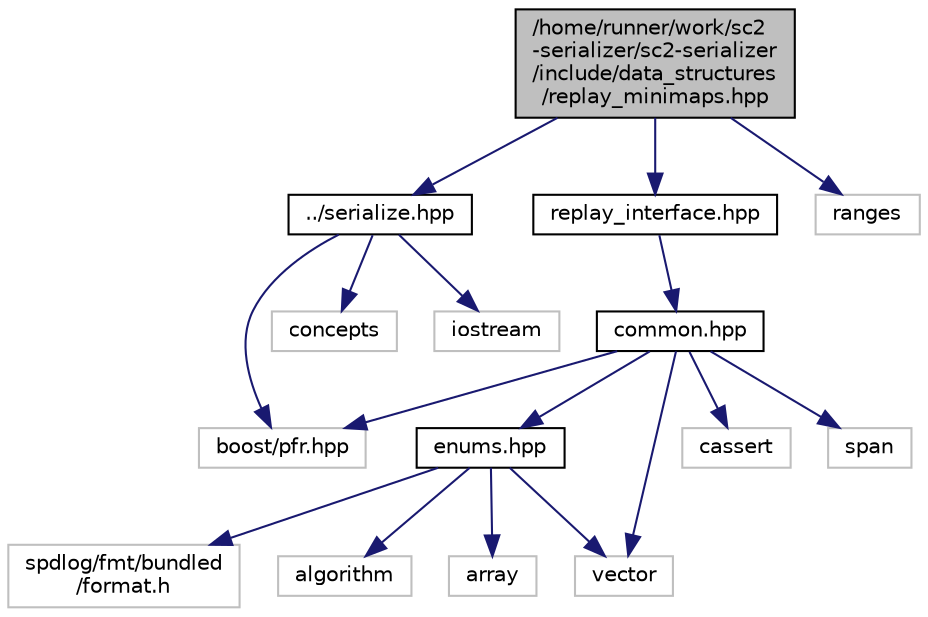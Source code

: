 digraph "/home/runner/work/sc2-serializer/sc2-serializer/include/data_structures/replay_minimaps.hpp"
{
 // LATEX_PDF_SIZE
  edge [fontname="Helvetica",fontsize="10",labelfontname="Helvetica",labelfontsize="10"];
  node [fontname="Helvetica",fontsize="10",shape=record];
  Node1 [label="/home/runner/work/sc2\l-serializer/sc2-serializer\l/include/data_structures\l/replay_minimaps.hpp",height=0.2,width=0.4,color="black", fillcolor="grey75", style="filled", fontcolor="black",tooltip="Replay observation data that only contains scalar (score and economy) and minimap data...."];
  Node1 -> Node2 [color="midnightblue",fontsize="10",style="solid",fontname="Helvetica"];
  Node2 [label="../serialize.hpp",height=0.2,width=0.4,color="black", fillcolor="white", style="filled",URL="$d1/d31/serialize_8hpp.html",tooltip="Generic Serialisation and Deserialisation Methods. A combination of C++20 Concepts and Requires claus..."];
  Node2 -> Node3 [color="midnightblue",fontsize="10",style="solid",fontname="Helvetica"];
  Node3 [label="boost/pfr.hpp",height=0.2,width=0.4,color="grey75", fillcolor="white", style="filled",tooltip=" "];
  Node2 -> Node4 [color="midnightblue",fontsize="10",style="solid",fontname="Helvetica"];
  Node4 [label="concepts",height=0.2,width=0.4,color="grey75", fillcolor="white", style="filled",tooltip=" "];
  Node2 -> Node5 [color="midnightblue",fontsize="10",style="solid",fontname="Helvetica"];
  Node5 [label="iostream",height=0.2,width=0.4,color="grey75", fillcolor="white", style="filled",tooltip=" "];
  Node1 -> Node6 [color="midnightblue",fontsize="10",style="solid",fontname="Helvetica"];
  Node6 [label="replay_interface.hpp",height=0.2,width=0.4,color="black", fillcolor="white", style="filled",URL="$d0/d04/replay__interface_8hpp.html",tooltip="Common interface and utilities for replay data structures."];
  Node6 -> Node7 [color="midnightblue",fontsize="10",style="solid",fontname="Helvetica"];
  Node7 [label="common.hpp",height=0.2,width=0.4,color="black", fillcolor="white", style="filled",URL="$dd/d3a/common_8hpp.html",tooltip="This is one of \"those\" files that just contains a few bits and bobs such as data-vectorization,..."];
  Node7 -> Node8 [color="midnightblue",fontsize="10",style="solid",fontname="Helvetica"];
  Node8 [label="enums.hpp",height=0.2,width=0.4,color="black", fillcolor="white", style="filled",URL="$dd/d93/enums_8hpp.html",tooltip="Common enums in StarCraft II and accompanying tools such as enum->string and enum->one-hot."];
  Node8 -> Node9 [color="midnightblue",fontsize="10",style="solid",fontname="Helvetica"];
  Node9 [label="spdlog/fmt/bundled\l/format.h",height=0.2,width=0.4,color="grey75", fillcolor="white", style="filled",tooltip=" "];
  Node8 -> Node10 [color="midnightblue",fontsize="10",style="solid",fontname="Helvetica"];
  Node10 [label="algorithm",height=0.2,width=0.4,color="grey75", fillcolor="white", style="filled",tooltip=" "];
  Node8 -> Node11 [color="midnightblue",fontsize="10",style="solid",fontname="Helvetica"];
  Node11 [label="array",height=0.2,width=0.4,color="grey75", fillcolor="white", style="filled",tooltip=" "];
  Node8 -> Node12 [color="midnightblue",fontsize="10",style="solid",fontname="Helvetica"];
  Node12 [label="vector",height=0.2,width=0.4,color="grey75", fillcolor="white", style="filled",tooltip=" "];
  Node7 -> Node3 [color="midnightblue",fontsize="10",style="solid",fontname="Helvetica"];
  Node7 -> Node13 [color="midnightblue",fontsize="10",style="solid",fontname="Helvetica"];
  Node13 [label="cassert",height=0.2,width=0.4,color="grey75", fillcolor="white", style="filled",tooltip=" "];
  Node7 -> Node14 [color="midnightblue",fontsize="10",style="solid",fontname="Helvetica"];
  Node14 [label="span",height=0.2,width=0.4,color="grey75", fillcolor="white", style="filled",tooltip=" "];
  Node7 -> Node12 [color="midnightblue",fontsize="10",style="solid",fontname="Helvetica"];
  Node1 -> Node15 [color="midnightblue",fontsize="10",style="solid",fontname="Helvetica"];
  Node15 [label="ranges",height=0.2,width=0.4,color="grey75", fillcolor="white", style="filled",tooltip=" "];
}
